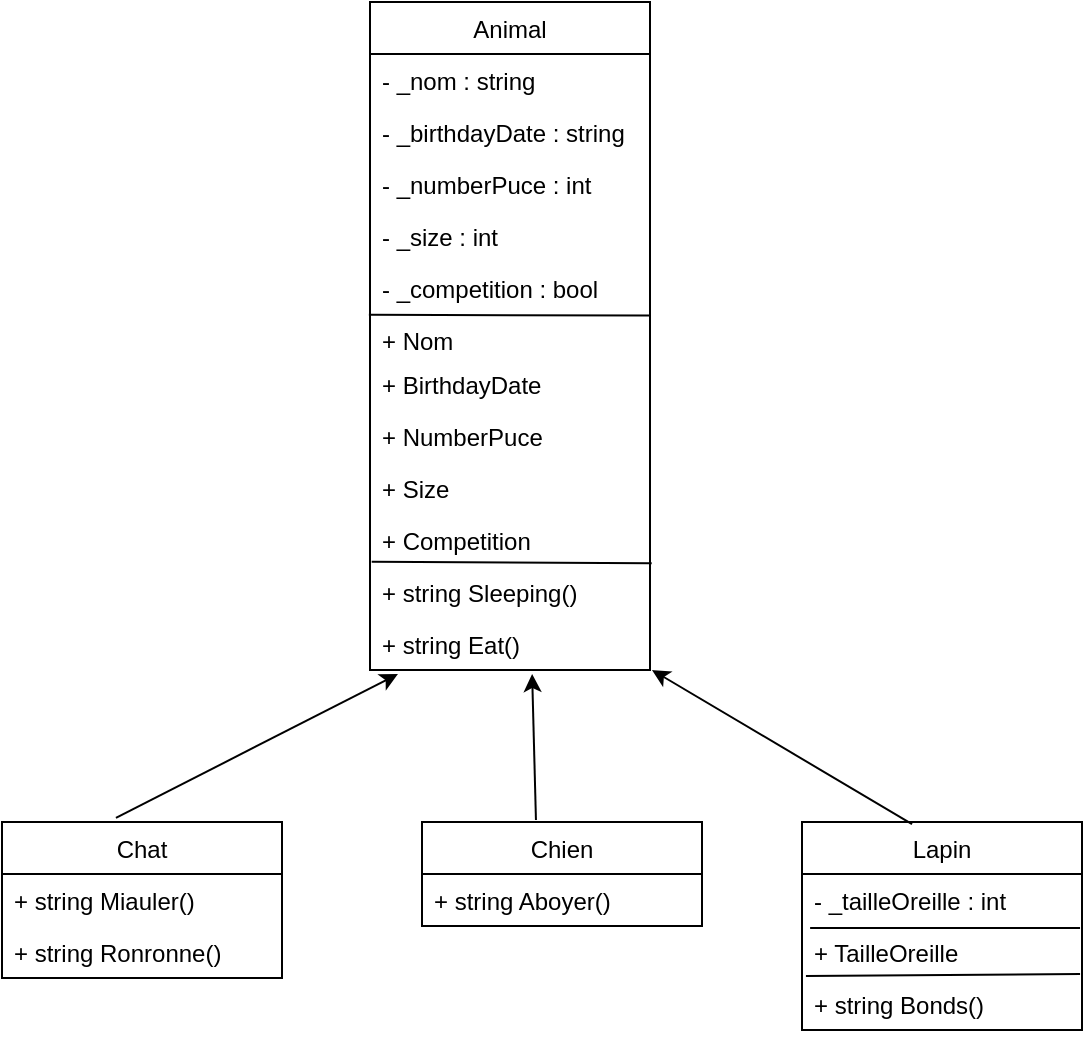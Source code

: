 <mxfile version="20.3.0" type="device" pages="2"><diagram id="x__i4nh0zyOfJ71oM837" name="Animal"><mxGraphModel dx="1422" dy="865" grid="1" gridSize="10" guides="1" tooltips="1" connect="1" arrows="1" fold="1" page="1" pageScale="1" pageWidth="827" pageHeight="1169" math="0" shadow="0"><root><mxCell id="0"/><mxCell id="1" parent="0"/><mxCell id="MNbtFmaTi4kh4X-w64Kw-1" value="Animal" style="swimlane;fontStyle=0;childLayout=stackLayout;horizontal=1;startSize=26;fillColor=none;horizontalStack=0;resizeParent=1;resizeParentMax=0;resizeLast=0;collapsible=1;marginBottom=0;" vertex="1" parent="1"><mxGeometry x="274" y="60" width="140" height="334" as="geometry"/></mxCell><mxCell id="MNbtFmaTi4kh4X-w64Kw-2" value="- _nom : string" style="text;strokeColor=none;fillColor=none;align=left;verticalAlign=top;spacingLeft=4;spacingRight=4;overflow=hidden;rotatable=0;points=[[0,0.5],[1,0.5]];portConstraint=eastwest;" vertex="1" parent="MNbtFmaTi4kh4X-w64Kw-1"><mxGeometry y="26" width="140" height="26" as="geometry"/></mxCell><mxCell id="MNbtFmaTi4kh4X-w64Kw-3" value="- _birthdayDate : string" style="text;strokeColor=none;fillColor=none;align=left;verticalAlign=top;spacingLeft=4;spacingRight=4;overflow=hidden;rotatable=0;points=[[0,0.5],[1,0.5]];portConstraint=eastwest;" vertex="1" parent="MNbtFmaTi4kh4X-w64Kw-1"><mxGeometry y="52" width="140" height="26" as="geometry"/></mxCell><mxCell id="MNbtFmaTi4kh4X-w64Kw-4" value="- _numberPuce : int" style="text;strokeColor=none;fillColor=none;align=left;verticalAlign=top;spacingLeft=4;spacingRight=4;overflow=hidden;rotatable=0;points=[[0,0.5],[1,0.5]];portConstraint=eastwest;" vertex="1" parent="MNbtFmaTi4kh4X-w64Kw-1"><mxGeometry y="78" width="140" height="26" as="geometry"/></mxCell><mxCell id="MNbtFmaTi4kh4X-w64Kw-5" value="- _size : int" style="text;strokeColor=none;fillColor=none;align=left;verticalAlign=top;spacingLeft=4;spacingRight=4;overflow=hidden;rotatable=0;points=[[0,0.5],[1,0.5]];portConstraint=eastwest;" vertex="1" parent="MNbtFmaTi4kh4X-w64Kw-1"><mxGeometry y="104" width="140" height="26" as="geometry"/></mxCell><mxCell id="MNbtFmaTi4kh4X-w64Kw-6" value="- _competition : bool" style="text;strokeColor=none;fillColor=none;align=left;verticalAlign=top;spacingLeft=4;spacingRight=4;overflow=hidden;rotatable=0;points=[[0,0.5],[1,0.5]];portConstraint=eastwest;" vertex="1" parent="MNbtFmaTi4kh4X-w64Kw-1"><mxGeometry y="130" width="140" height="26" as="geometry"/></mxCell><mxCell id="MNbtFmaTi4kh4X-w64Kw-7" value="" style="endArrow=none;html=1;rounded=0;entryX=0.999;entryY=1.031;entryDx=0;entryDy=0;entryPerimeter=0;exitX=-0.004;exitY=0.018;exitDx=0;exitDy=0;exitPerimeter=0;" edge="1" parent="MNbtFmaTi4kh4X-w64Kw-1" source="MNbtFmaTi4kh4X-w64Kw-8" target="MNbtFmaTi4kh4X-w64Kw-6"><mxGeometry width="50" height="50" relative="1" as="geometry"><mxPoint x="-10" y="155.6" as="sourcePoint"/><mxPoint x="150" y="155.6" as="targetPoint"/></mxGeometry></mxCell><mxCell id="MNbtFmaTi4kh4X-w64Kw-8" value="+ Nom" style="text;strokeColor=none;fillColor=none;align=left;verticalAlign=top;spacingLeft=4;spacingRight=4;overflow=hidden;rotatable=0;points=[[0,0.5],[1,0.5]];portConstraint=eastwest;" vertex="1" parent="MNbtFmaTi4kh4X-w64Kw-1"><mxGeometry y="156" width="140" height="22" as="geometry"/></mxCell><mxCell id="MNbtFmaTi4kh4X-w64Kw-9" value="+ BirthdayDate" style="text;strokeColor=none;fillColor=none;align=left;verticalAlign=top;spacingLeft=4;spacingRight=4;overflow=hidden;rotatable=0;points=[[0,0.5],[1,0.5]];portConstraint=eastwest;" vertex="1" parent="MNbtFmaTi4kh4X-w64Kw-1"><mxGeometry y="178" width="140" height="26" as="geometry"/></mxCell><mxCell id="MNbtFmaTi4kh4X-w64Kw-10" value="+ NumberPuce" style="text;strokeColor=none;fillColor=none;align=left;verticalAlign=top;spacingLeft=4;spacingRight=4;overflow=hidden;rotatable=0;points=[[0,0.5],[1,0.5]];portConstraint=eastwest;" vertex="1" parent="MNbtFmaTi4kh4X-w64Kw-1"><mxGeometry y="204" width="140" height="26" as="geometry"/></mxCell><mxCell id="MNbtFmaTi4kh4X-w64Kw-12" value="+ Size" style="text;strokeColor=none;fillColor=none;align=left;verticalAlign=top;spacingLeft=4;spacingRight=4;overflow=hidden;rotatable=0;points=[[0,0.5],[1,0.5]];portConstraint=eastwest;" vertex="1" parent="MNbtFmaTi4kh4X-w64Kw-1"><mxGeometry y="230" width="140" height="26" as="geometry"/></mxCell><mxCell id="MNbtFmaTi4kh4X-w64Kw-14" value="+ Competition" style="text;strokeColor=none;fillColor=none;align=left;verticalAlign=top;spacingLeft=4;spacingRight=4;overflow=hidden;rotatable=0;points=[[0,0.5],[1,0.5]];portConstraint=eastwest;" vertex="1" parent="MNbtFmaTi4kh4X-w64Kw-1"><mxGeometry y="256" width="140" height="26" as="geometry"/></mxCell><mxCell id="MNbtFmaTi4kh4X-w64Kw-20" value="" style="endArrow=none;html=1;rounded=0;exitX=0.006;exitY=0.917;exitDx=0;exitDy=0;exitPerimeter=0;entryX=1.006;entryY=-0.051;entryDx=0;entryDy=0;entryPerimeter=0;" edge="1" parent="MNbtFmaTi4kh4X-w64Kw-1" source="MNbtFmaTi4kh4X-w64Kw-14" target="MNbtFmaTi4kh4X-w64Kw-15"><mxGeometry width="50" height="50" relative="1" as="geometry"><mxPoint x="10" y="294" as="sourcePoint"/><mxPoint x="60" y="244" as="targetPoint"/></mxGeometry></mxCell><mxCell id="MNbtFmaTi4kh4X-w64Kw-15" value="+ string Sleeping()" style="text;strokeColor=none;fillColor=none;align=left;verticalAlign=top;spacingLeft=4;spacingRight=4;overflow=hidden;rotatable=0;points=[[0,0.5],[1,0.5]];portConstraint=eastwest;" vertex="1" parent="MNbtFmaTi4kh4X-w64Kw-1"><mxGeometry y="282" width="140" height="26" as="geometry"/></mxCell><mxCell id="MNbtFmaTi4kh4X-w64Kw-21" value="+ string Eat()" style="text;strokeColor=none;fillColor=none;align=left;verticalAlign=top;spacingLeft=4;spacingRight=4;overflow=hidden;rotatable=0;points=[[0,0.5],[1,0.5]];portConstraint=eastwest;" vertex="1" parent="MNbtFmaTi4kh4X-w64Kw-1"><mxGeometry y="308" width="140" height="26" as="geometry"/></mxCell><mxCell id="MNbtFmaTi4kh4X-w64Kw-22" value="Chat" style="swimlane;fontStyle=0;childLayout=stackLayout;horizontal=1;startSize=26;fillColor=none;horizontalStack=0;resizeParent=1;resizeParentMax=0;resizeLast=0;collapsible=1;marginBottom=0;" vertex="1" parent="1"><mxGeometry x="90" y="470" width="140" height="78" as="geometry"/></mxCell><mxCell id="MNbtFmaTi4kh4X-w64Kw-23" value="+ string Miauler()" style="text;strokeColor=none;fillColor=none;align=left;verticalAlign=top;spacingLeft=4;spacingRight=4;overflow=hidden;rotatable=0;points=[[0,0.5],[1,0.5]];portConstraint=eastwest;" vertex="1" parent="MNbtFmaTi4kh4X-w64Kw-22"><mxGeometry y="26" width="140" height="26" as="geometry"/></mxCell><mxCell id="MNbtFmaTi4kh4X-w64Kw-24" value="+ string Ronronne()" style="text;strokeColor=none;fillColor=none;align=left;verticalAlign=top;spacingLeft=4;spacingRight=4;overflow=hidden;rotatable=0;points=[[0,0.5],[1,0.5]];portConstraint=eastwest;" vertex="1" parent="MNbtFmaTi4kh4X-w64Kw-22"><mxGeometry y="52" width="140" height="26" as="geometry"/></mxCell><mxCell id="MNbtFmaTi4kh4X-w64Kw-29" value="Chien" style="swimlane;fontStyle=0;childLayout=stackLayout;horizontal=1;startSize=26;fillColor=none;horizontalStack=0;resizeParent=1;resizeParentMax=0;resizeLast=0;collapsible=1;marginBottom=0;" vertex="1" parent="1"><mxGeometry x="300" y="470" width="140" height="52" as="geometry"/></mxCell><mxCell id="MNbtFmaTi4kh4X-w64Kw-30" value="+ string Aboyer()" style="text;strokeColor=none;fillColor=none;align=left;verticalAlign=top;spacingLeft=4;spacingRight=4;overflow=hidden;rotatable=0;points=[[0,0.5],[1,0.5]];portConstraint=eastwest;" vertex="1" parent="MNbtFmaTi4kh4X-w64Kw-29"><mxGeometry y="26" width="140" height="26" as="geometry"/></mxCell><mxCell id="MNbtFmaTi4kh4X-w64Kw-33" value="Lapin" style="swimlane;fontStyle=0;childLayout=stackLayout;horizontal=1;startSize=26;fillColor=none;horizontalStack=0;resizeParent=1;resizeParentMax=0;resizeLast=0;collapsible=1;marginBottom=0;" vertex="1" parent="1"><mxGeometry x="490" y="470" width="140" height="104" as="geometry"/></mxCell><mxCell id="MNbtFmaTi4kh4X-w64Kw-34" value="- _tailleOreille : int" style="text;strokeColor=none;fillColor=none;align=left;verticalAlign=top;spacingLeft=4;spacingRight=4;overflow=hidden;rotatable=0;points=[[0,0.5],[1,0.5]];portConstraint=eastwest;" vertex="1" parent="MNbtFmaTi4kh4X-w64Kw-33"><mxGeometry y="26" width="140" height="26" as="geometry"/></mxCell><mxCell id="MNbtFmaTi4kh4X-w64Kw-37" value="" style="endArrow=none;html=1;rounded=0;entryX=0.993;entryY=0.038;entryDx=0;entryDy=0;entryPerimeter=0;exitX=0.029;exitY=0.038;exitDx=0;exitDy=0;exitPerimeter=0;" edge="1" parent="MNbtFmaTi4kh4X-w64Kw-33" source="MNbtFmaTi4kh4X-w64Kw-35" target="MNbtFmaTi4kh4X-w64Kw-35"><mxGeometry width="50" height="50" relative="1" as="geometry"><mxPoint x="-10" y="80" as="sourcePoint"/><mxPoint x="40" y="30" as="targetPoint"/></mxGeometry></mxCell><mxCell id="MNbtFmaTi4kh4X-w64Kw-38" value="" style="endArrow=none;html=1;rounded=0;exitX=0.014;exitY=-0.038;exitDx=0;exitDy=0;exitPerimeter=0;entryX=0.993;entryY=-0.077;entryDx=0;entryDy=0;entryPerimeter=0;" edge="1" parent="MNbtFmaTi4kh4X-w64Kw-33" source="MNbtFmaTi4kh4X-w64Kw-36" target="MNbtFmaTi4kh4X-w64Kw-36"><mxGeometry width="50" height="50" relative="1" as="geometry"><mxPoint x="10" y="102" as="sourcePoint"/><mxPoint x="60" y="52" as="targetPoint"/></mxGeometry></mxCell><mxCell id="MNbtFmaTi4kh4X-w64Kw-35" value="+ TailleOreille" style="text;strokeColor=none;fillColor=none;align=left;verticalAlign=top;spacingLeft=4;spacingRight=4;overflow=hidden;rotatable=0;points=[[0,0.5],[1,0.5]];portConstraint=eastwest;" vertex="1" parent="MNbtFmaTi4kh4X-w64Kw-33"><mxGeometry y="52" width="140" height="26" as="geometry"/></mxCell><mxCell id="MNbtFmaTi4kh4X-w64Kw-36" value="+ string Bonds()" style="text;strokeColor=none;fillColor=none;align=left;verticalAlign=top;spacingLeft=4;spacingRight=4;overflow=hidden;rotatable=0;points=[[0,0.5],[1,0.5]];portConstraint=eastwest;" vertex="1" parent="MNbtFmaTi4kh4X-w64Kw-33"><mxGeometry y="78" width="140" height="26" as="geometry"/></mxCell><mxCell id="MNbtFmaTi4kh4X-w64Kw-39" value="" style="endArrow=classic;html=1;rounded=0;entryX=0.1;entryY=1.077;entryDx=0;entryDy=0;entryPerimeter=0;exitX=0.407;exitY=-0.026;exitDx=0;exitDy=0;exitPerimeter=0;" edge="1" parent="1" source="MNbtFmaTi4kh4X-w64Kw-22" target="MNbtFmaTi4kh4X-w64Kw-21"><mxGeometry width="50" height="50" relative="1" as="geometry"><mxPoint x="130" y="480" as="sourcePoint"/><mxPoint x="180" y="430" as="targetPoint"/></mxGeometry></mxCell><mxCell id="MNbtFmaTi4kh4X-w64Kw-41" value="" style="endArrow=classic;html=1;rounded=0;exitX=0.407;exitY=-0.019;exitDx=0;exitDy=0;exitPerimeter=0;entryX=0.579;entryY=1.077;entryDx=0;entryDy=0;entryPerimeter=0;" edge="1" parent="1" source="MNbtFmaTi4kh4X-w64Kw-29" target="MNbtFmaTi4kh4X-w64Kw-21"><mxGeometry width="50" height="50" relative="1" as="geometry"><mxPoint x="320" y="470" as="sourcePoint"/><mxPoint x="370" y="420" as="targetPoint"/></mxGeometry></mxCell><mxCell id="MNbtFmaTi4kh4X-w64Kw-42" value="" style="endArrow=classic;html=1;rounded=0;exitX=0.393;exitY=0.01;exitDx=0;exitDy=0;exitPerimeter=0;entryX=1.007;entryY=1;entryDx=0;entryDy=0;entryPerimeter=0;" edge="1" parent="1" source="MNbtFmaTi4kh4X-w64Kw-33" target="MNbtFmaTi4kh4X-w64Kw-21"><mxGeometry width="50" height="50" relative="1" as="geometry"><mxPoint x="541.92" y="467.012" as="sourcePoint"/><mxPoint x="540" y="394.002" as="targetPoint"/></mxGeometry></mxCell></root></mxGraphModel></diagram><diagram id="JfzuuhUNrnSNQIXS16fb" name="Entreprise"><mxGraphModel dx="1422" dy="865" grid="1" gridSize="10" guides="1" tooltips="1" connect="1" arrows="1" fold="1" page="1" pageScale="1" pageWidth="827" pageHeight="1169" math="0" shadow="0"><root><mxCell id="0"/><mxCell id="1" parent="0"/><mxCell id="axXJcCGSwm4-Q_CogikI-1" value="Membre" style="swimlane;fontStyle=0;childLayout=stackLayout;horizontal=1;startSize=26;fillColor=none;horizontalStack=0;resizeParent=1;resizeParentMax=0;resizeLast=0;collapsible=1;marginBottom=0;" vertex="1" parent="1"><mxGeometry x="320" y="60" width="140" height="312" as="geometry"/></mxCell><mxCell id="axXJcCGSwm4-Q_CogikI-2" value="- _matricule : int" style="text;strokeColor=none;fillColor=none;align=left;verticalAlign=top;spacingLeft=4;spacingRight=4;overflow=hidden;rotatable=0;points=[[0,0.5],[1,0.5]];portConstraint=eastwest;" vertex="1" parent="axXJcCGSwm4-Q_CogikI-1"><mxGeometry y="26" width="140" height="26" as="geometry"/></mxCell><mxCell id="axXJcCGSwm4-Q_CogikI-3" value="- _nom : string" style="text;strokeColor=none;fillColor=none;align=left;verticalAlign=top;spacingLeft=4;spacingRight=4;overflow=hidden;rotatable=0;points=[[0,0.5],[1,0.5]];portConstraint=eastwest;" vertex="1" parent="axXJcCGSwm4-Q_CogikI-1"><mxGeometry y="52" width="140" height="26" as="geometry"/></mxCell><mxCell id="axXJcCGSwm4-Q_CogikI-4" value="- _prenom : string" style="text;strokeColor=none;fillColor=none;align=left;verticalAlign=top;spacingLeft=4;spacingRight=4;overflow=hidden;rotatable=0;points=[[0,0.5],[1,0.5]];portConstraint=eastwest;" vertex="1" parent="axXJcCGSwm4-Q_CogikI-1"><mxGeometry y="78" width="140" height="26" as="geometry"/></mxCell><mxCell id="axXJcCGSwm4-Q_CogikI-6" value="- _birthdayDate : string" style="text;strokeColor=none;fillColor=none;align=left;verticalAlign=top;spacingLeft=4;spacingRight=4;overflow=hidden;rotatable=0;points=[[0,0.5],[1,0.5]];portConstraint=eastwest;" vertex="1" parent="axXJcCGSwm4-Q_CogikI-1"><mxGeometry y="104" width="140" height="26" as="geometry"/></mxCell><mxCell id="axXJcCGSwm4-Q_CogikI-14" value="" style="endArrow=none;html=1;rounded=0;entryX=0.993;entryY=0.115;entryDx=0;entryDy=0;entryPerimeter=0;exitX=0;exitY=0.115;exitDx=0;exitDy=0;exitPerimeter=0;" edge="1" parent="axXJcCGSwm4-Q_CogikI-1" source="axXJcCGSwm4-Q_CogikI-7" target="axXJcCGSwm4-Q_CogikI-7"><mxGeometry width="50" height="50" relative="1" as="geometry"><mxPoint x="-10" y="160" as="sourcePoint"/><mxPoint x="40" y="110" as="targetPoint"/></mxGeometry></mxCell><mxCell id="axXJcCGSwm4-Q_CogikI-7" value="+ Matricule" style="text;strokeColor=none;fillColor=none;align=left;verticalAlign=top;spacingLeft=4;spacingRight=4;overflow=hidden;rotatable=0;points=[[0,0.5],[1,0.5]];portConstraint=eastwest;" vertex="1" parent="axXJcCGSwm4-Q_CogikI-1"><mxGeometry y="130" width="140" height="26" as="geometry"/></mxCell><mxCell id="axXJcCGSwm4-Q_CogikI-8" value="+ Nom" style="text;strokeColor=none;fillColor=none;align=left;verticalAlign=top;spacingLeft=4;spacingRight=4;overflow=hidden;rotatable=0;points=[[0,0.5],[1,0.5]];portConstraint=eastwest;" vertex="1" parent="axXJcCGSwm4-Q_CogikI-1"><mxGeometry y="156" width="140" height="26" as="geometry"/></mxCell><mxCell id="axXJcCGSwm4-Q_CogikI-9" value="+ Prenom" style="text;strokeColor=none;fillColor=none;align=left;verticalAlign=top;spacingLeft=4;spacingRight=4;overflow=hidden;rotatable=0;points=[[0,0.5],[1,0.5]];portConstraint=eastwest;" vertex="1" parent="axXJcCGSwm4-Q_CogikI-1"><mxGeometry y="182" width="140" height="26" as="geometry"/></mxCell><mxCell id="axXJcCGSwm4-Q_CogikI-10" value="+ BirthdayDate" style="text;strokeColor=none;fillColor=none;align=left;verticalAlign=top;spacingLeft=4;spacingRight=4;overflow=hidden;rotatable=0;points=[[0,0.5],[1,0.5]];portConstraint=eastwest;" vertex="1" parent="axXJcCGSwm4-Q_CogikI-1"><mxGeometry y="208" width="140" height="26" as="geometry"/></mxCell><mxCell id="axXJcCGSwm4-Q_CogikI-15" value="" style="endArrow=none;html=1;rounded=0;entryX=0.979;entryY=-0.038;entryDx=0;entryDy=0;entryPerimeter=0;exitX=0.007;exitY=0;exitDx=0;exitDy=0;exitPerimeter=0;" edge="1" parent="axXJcCGSwm4-Q_CogikI-1" source="axXJcCGSwm4-Q_CogikI-11" target="axXJcCGSwm4-Q_CogikI-11"><mxGeometry width="50" height="50" relative="1" as="geometry"><mxPoint x="-20" y="270" as="sourcePoint"/><mxPoint x="30" y="220" as="targetPoint"/></mxGeometry></mxCell><mxCell id="axXJcCGSwm4-Q_CogikI-11" value="+ string AfficheSalaire(double salaire)" style="text;strokeColor=none;fillColor=none;align=left;verticalAlign=top;spacingLeft=4;spacingRight=4;overflow=hidden;rotatable=0;points=[[0,0.5],[1,0.5]];portConstraint=eastwest;" vertex="1" parent="axXJcCGSwm4-Q_CogikI-1"><mxGeometry y="234" width="140" height="26" as="geometry"/></mxCell><mxCell id="axXJcCGSwm4-Q_CogikI-12" value="+ string AfficheCaracteristique()" style="text;strokeColor=none;fillColor=none;align=left;verticalAlign=top;spacingLeft=4;spacingRight=4;overflow=hidden;rotatable=0;points=[[0,0.5],[1,0.5]];portConstraint=eastwest;" vertex="1" parent="axXJcCGSwm4-Q_CogikI-1"><mxGeometry y="260" width="140" height="26" as="geometry"/></mxCell><mxCell id="axXJcCGSwm4-Q_CogikI-13" value="+ double CalcSalaire()" style="text;strokeColor=none;fillColor=none;align=left;verticalAlign=top;spacingLeft=4;spacingRight=4;overflow=hidden;rotatable=0;points=[[0,0.5],[1,0.5]];portConstraint=eastwest;" vertex="1" parent="axXJcCGSwm4-Q_CogikI-1"><mxGeometry y="286" width="140" height="26" as="geometry"/></mxCell><mxCell id="axXJcCGSwm4-Q_CogikI-16" value="Ouvrier" style="swimlane;fontStyle=0;childLayout=stackLayout;horizontal=1;startSize=26;fillColor=none;horizontalStack=0;resizeParent=1;resizeParentMax=0;resizeLast=0;collapsible=1;marginBottom=0;" vertex="1" parent="1"><mxGeometry x="90" y="455" width="140" height="130" as="geometry"/></mxCell><mxCell id="axXJcCGSwm4-Q_CogikI-17" value="- _dateEntree : DateTime" style="text;strokeColor=none;fillColor=none;align=left;verticalAlign=top;spacingLeft=4;spacingRight=4;overflow=hidden;rotatable=0;points=[[0,0.5],[1,0.5]];portConstraint=eastwest;" vertex="1" parent="axXJcCGSwm4-Q_CogikI-16"><mxGeometry y="26" width="140" height="26" as="geometry"/></mxCell><mxCell id="axXJcCGSwm4-Q_CogikI-21" value="" style="endArrow=none;html=1;rounded=0;exitX=0.007;exitY=-0.077;exitDx=0;exitDy=0;exitPerimeter=0;entryX=1.007;entryY=-0.077;entryDx=0;entryDy=0;entryPerimeter=0;" edge="1" parent="axXJcCGSwm4-Q_CogikI-16" source="axXJcCGSwm4-Q_CogikI-18" target="axXJcCGSwm4-Q_CogikI-18"><mxGeometry width="50" height="50" relative="1" as="geometry"><mxPoint x="10" y="78" as="sourcePoint"/><mxPoint x="60" y="28" as="targetPoint"/></mxGeometry></mxCell><mxCell id="axXJcCGSwm4-Q_CogikI-18" value="+ DateEntree" style="text;strokeColor=none;fillColor=none;align=left;verticalAlign=top;spacingLeft=4;spacingRight=4;overflow=hidden;rotatable=0;points=[[0,0.5],[1,0.5]];portConstraint=eastwest;" vertex="1" parent="axXJcCGSwm4-Q_CogikI-16"><mxGeometry y="52" width="140" height="26" as="geometry"/></mxCell><mxCell id="axXJcCGSwm4-Q_CogikI-22" value="" style="endArrow=none;html=1;rounded=0;entryX=1.002;entryY=-0.009;entryDx=0;entryDy=0;entryPerimeter=0;exitX=-0.021;exitY=0;exitDx=0;exitDy=0;exitPerimeter=0;" edge="1" parent="axXJcCGSwm4-Q_CogikI-16" source="axXJcCGSwm4-Q_CogikI-19" target="axXJcCGSwm4-Q_CogikI-19"><mxGeometry width="50" height="50" relative="1" as="geometry"><mxPoint x="10" y="100" as="sourcePoint"/><mxPoint x="60" y="50" as="targetPoint"/></mxGeometry></mxCell><mxCell id="axXJcCGSwm4-Q_CogikI-19" value="+ double calcDate()" style="text;strokeColor=none;fillColor=none;align=left;verticalAlign=top;spacingLeft=4;spacingRight=4;overflow=hidden;rotatable=0;points=[[0,0.5],[1,0.5]];portConstraint=eastwest;" vertex="1" parent="axXJcCGSwm4-Q_CogikI-16"><mxGeometry y="78" width="140" height="26" as="geometry"/></mxCell><mxCell id="axXJcCGSwm4-Q_CogikI-20" value="+ double CalcSalaire()" style="text;strokeColor=none;fillColor=none;align=left;verticalAlign=top;spacingLeft=4;spacingRight=4;overflow=hidden;rotatable=0;points=[[0,0.5],[1,0.5]];portConstraint=eastwest;" vertex="1" parent="axXJcCGSwm4-Q_CogikI-16"><mxGeometry y="104" width="140" height="26" as="geometry"/></mxCell><mxCell id="axXJcCGSwm4-Q_CogikI-23" value="Cadre" style="swimlane;fontStyle=0;childLayout=stackLayout;horizontal=1;startSize=26;fillColor=none;horizontalStack=0;resizeParent=1;resizeParentMax=0;resizeLast=0;collapsible=1;marginBottom=0;" vertex="1" parent="1"><mxGeometry x="330" y="455" width="140" height="104" as="geometry"/></mxCell><mxCell id="axXJcCGSwm4-Q_CogikI-24" value="- _indice : int" style="text;strokeColor=none;fillColor=none;align=left;verticalAlign=top;spacingLeft=4;spacingRight=4;overflow=hidden;rotatable=0;points=[[0,0.5],[1,0.5]];portConstraint=eastwest;" vertex="1" parent="axXJcCGSwm4-Q_CogikI-23"><mxGeometry y="26" width="140" height="26" as="geometry"/></mxCell><mxCell id="axXJcCGSwm4-Q_CogikI-25" value="" style="endArrow=none;html=1;rounded=0;exitX=0.007;exitY=-0.077;exitDx=0;exitDy=0;exitPerimeter=0;entryX=1.007;entryY=-0.077;entryDx=0;entryDy=0;entryPerimeter=0;" edge="1" parent="axXJcCGSwm4-Q_CogikI-23" source="axXJcCGSwm4-Q_CogikI-26" target="axXJcCGSwm4-Q_CogikI-26"><mxGeometry width="50" height="50" relative="1" as="geometry"><mxPoint x="10" y="78" as="sourcePoint"/><mxPoint x="60" y="28" as="targetPoint"/></mxGeometry></mxCell><mxCell id="axXJcCGSwm4-Q_CogikI-26" value="+ Indice" style="text;strokeColor=none;fillColor=none;align=left;verticalAlign=top;spacingLeft=4;spacingRight=4;overflow=hidden;rotatable=0;points=[[0,0.5],[1,0.5]];portConstraint=eastwest;" vertex="1" parent="axXJcCGSwm4-Q_CogikI-23"><mxGeometry y="52" width="140" height="26" as="geometry"/></mxCell><mxCell id="axXJcCGSwm4-Q_CogikI-27" value="" style="endArrow=none;html=1;rounded=0;entryX=1.002;entryY=-0.009;entryDx=0;entryDy=0;entryPerimeter=0;exitX=-0.021;exitY=0;exitDx=0;exitDy=0;exitPerimeter=0;" edge="1" parent="axXJcCGSwm4-Q_CogikI-23"><mxGeometry width="50" height="50" relative="1" as="geometry"><mxPoint x="-2.94" y="78" as="sourcePoint"/><mxPoint x="140.28" y="77.766" as="targetPoint"/></mxGeometry></mxCell><mxCell id="axXJcCGSwm4-Q_CogikI-29" value="+ double CalcSalaire()" style="text;strokeColor=none;fillColor=none;align=left;verticalAlign=top;spacingLeft=4;spacingRight=4;overflow=hidden;rotatable=0;points=[[0,0.5],[1,0.5]];portConstraint=eastwest;" vertex="1" parent="axXJcCGSwm4-Q_CogikI-23"><mxGeometry y="78" width="140" height="26" as="geometry"/></mxCell><mxCell id="axXJcCGSwm4-Q_CogikI-31" value="Directeur" style="swimlane;fontStyle=0;childLayout=stackLayout;horizontal=1;startSize=26;fillColor=none;horizontalStack=0;resizeParent=1;resizeParentMax=0;resizeLast=0;collapsible=1;marginBottom=0;" vertex="1" parent="1"><mxGeometry x="550" y="455" width="140" height="156" as="geometry"/></mxCell><mxCell id="axXJcCGSwm4-Q_CogikI-32" value="- _chiffreAffaire : double" style="text;strokeColor=none;fillColor=none;align=left;verticalAlign=top;spacingLeft=4;spacingRight=4;overflow=hidden;rotatable=0;points=[[0,0.5],[1,0.5]];portConstraint=eastwest;" vertex="1" parent="axXJcCGSwm4-Q_CogikI-31"><mxGeometry y="26" width="140" height="26" as="geometry"/></mxCell><mxCell id="axXJcCGSwm4-Q_CogikI-33" value="- _pourcentage : double" style="text;strokeColor=none;fillColor=none;align=left;verticalAlign=top;spacingLeft=4;spacingRight=4;overflow=hidden;rotatable=0;points=[[0,0.5],[1,0.5]];portConstraint=eastwest;" vertex="1" parent="axXJcCGSwm4-Q_CogikI-31"><mxGeometry y="52" width="140" height="26" as="geometry"/></mxCell><mxCell id="axXJcCGSwm4-Q_CogikI-37" value="" style="endArrow=none;html=1;rounded=0;exitX=0;exitY=-0.115;exitDx=0;exitDy=0;exitPerimeter=0;entryX=1.007;entryY=-0.154;entryDx=0;entryDy=0;entryPerimeter=0;" edge="1" parent="axXJcCGSwm4-Q_CogikI-31" source="axXJcCGSwm4-Q_CogikI-34" target="axXJcCGSwm4-Q_CogikI-34"><mxGeometry width="50" height="50" relative="1" as="geometry"><mxPoint x="10" y="115" as="sourcePoint"/><mxPoint x="60" y="65" as="targetPoint"/></mxGeometry></mxCell><mxCell id="axXJcCGSwm4-Q_CogikI-34" value="+ ChiffreAffaire" style="text;strokeColor=none;fillColor=none;align=left;verticalAlign=top;spacingLeft=4;spacingRight=4;overflow=hidden;rotatable=0;points=[[0,0.5],[1,0.5]];portConstraint=eastwest;" vertex="1" parent="axXJcCGSwm4-Q_CogikI-31"><mxGeometry y="78" width="140" height="26" as="geometry"/></mxCell><mxCell id="axXJcCGSwm4-Q_CogikI-35" value="+ Pourcentage" style="text;strokeColor=none;fillColor=none;align=left;verticalAlign=top;spacingLeft=4;spacingRight=4;overflow=hidden;rotatable=0;points=[[0,0.5],[1,0.5]];portConstraint=eastwest;" vertex="1" parent="axXJcCGSwm4-Q_CogikI-31"><mxGeometry y="104" width="140" height="26" as="geometry"/></mxCell><mxCell id="axXJcCGSwm4-Q_CogikI-38" value="" style="endArrow=none;html=1;rounded=0;entryX=0.993;entryY=0;entryDx=0;entryDy=0;entryPerimeter=0;exitX=-0.029;exitY=0;exitDx=0;exitDy=0;exitPerimeter=0;" edge="1" parent="axXJcCGSwm4-Q_CogikI-31" source="axXJcCGSwm4-Q_CogikI-36" target="axXJcCGSwm4-Q_CogikI-36"><mxGeometry width="50" height="50" relative="1" as="geometry"><mxPoint x="-20" y="180" as="sourcePoint"/><mxPoint x="30" y="130" as="targetPoint"/></mxGeometry></mxCell><mxCell id="axXJcCGSwm4-Q_CogikI-36" value="+ double CalcSalaire()" style="text;strokeColor=none;fillColor=none;align=left;verticalAlign=top;spacingLeft=4;spacingRight=4;overflow=hidden;rotatable=0;points=[[0,0.5],[1,0.5]];portConstraint=eastwest;" vertex="1" parent="axXJcCGSwm4-Q_CogikI-31"><mxGeometry y="130" width="140" height="26" as="geometry"/></mxCell><mxCell id="axXJcCGSwm4-Q_CogikI-39" value="" style="endArrow=classic;html=1;rounded=0;exitX=0.5;exitY=0;exitDx=0;exitDy=0;entryX=-0.014;entryY=0.923;entryDx=0;entryDy=0;entryPerimeter=0;" edge="1" parent="1" source="axXJcCGSwm4-Q_CogikI-16" target="axXJcCGSwm4-Q_CogikI-13"><mxGeometry width="50" height="50" relative="1" as="geometry"><mxPoint x="180" y="420" as="sourcePoint"/><mxPoint x="230" y="370" as="targetPoint"/></mxGeometry></mxCell><mxCell id="axXJcCGSwm4-Q_CogikI-40" value="" style="endArrow=classic;html=1;rounded=0;exitX=0.429;exitY=-0.01;exitDx=0;exitDy=0;exitPerimeter=0;" edge="1" parent="1" source="axXJcCGSwm4-Q_CogikI-23" target="axXJcCGSwm4-Q_CogikI-13"><mxGeometry width="50" height="50" relative="1" as="geometry"><mxPoint x="390" y="450" as="sourcePoint"/><mxPoint x="425" y="405" as="targetPoint"/></mxGeometry></mxCell><mxCell id="axXJcCGSwm4-Q_CogikI-41" value="" style="endArrow=classic;html=1;rounded=0;entryX=1;entryY=1;entryDx=0;entryDy=0;entryPerimeter=0;exitX=0.336;exitY=0.006;exitDx=0;exitDy=0;exitPerimeter=0;" edge="1" parent="1" source="axXJcCGSwm4-Q_CogikI-31" target="axXJcCGSwm4-Q_CogikI-13"><mxGeometry width="50" height="50" relative="1" as="geometry"><mxPoint x="595" y="455" as="sourcePoint"/><mxPoint x="645" y="405" as="targetPoint"/></mxGeometry></mxCell></root></mxGraphModel></diagram></mxfile>